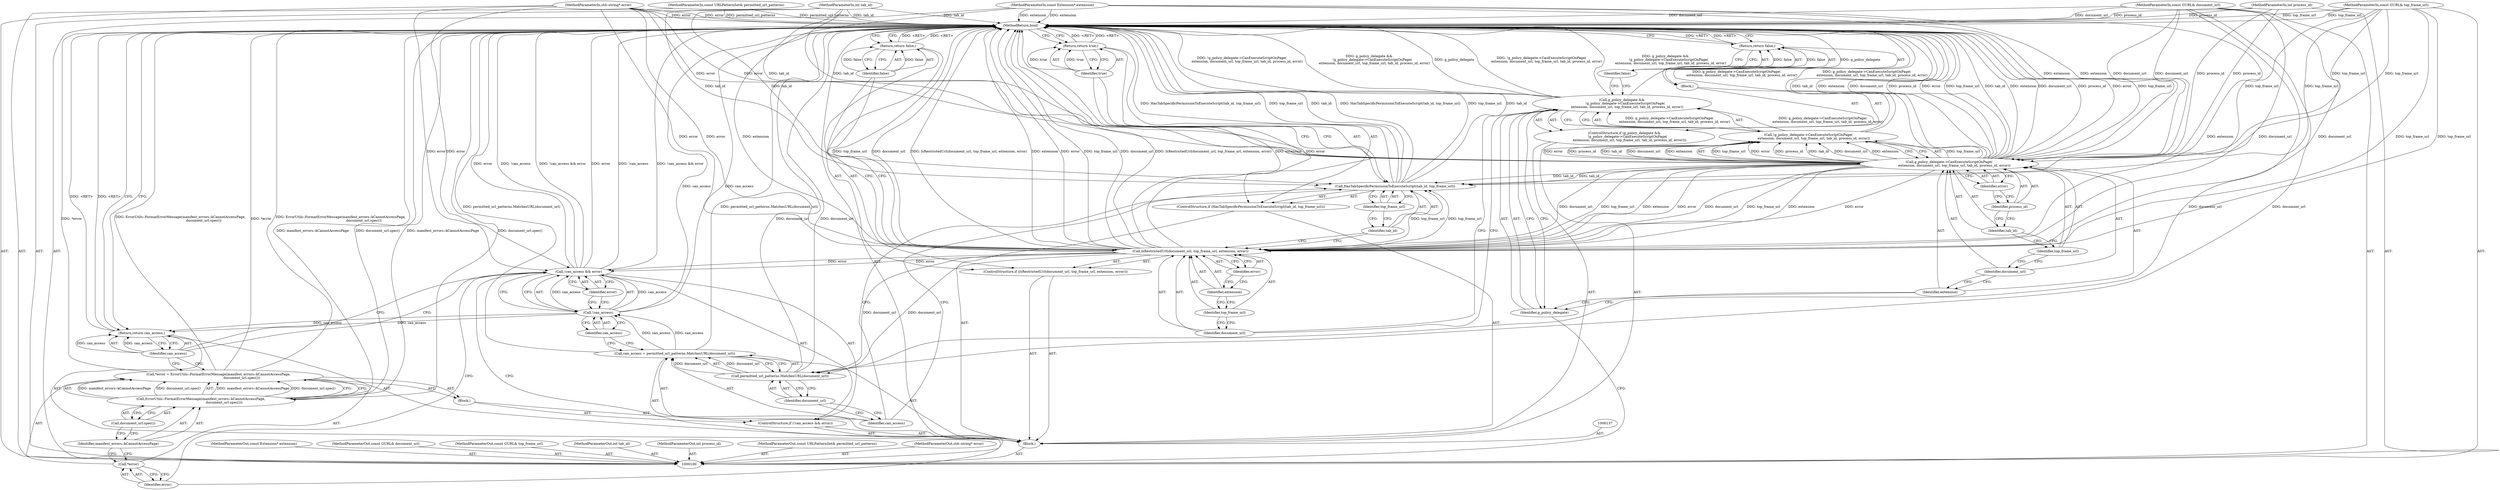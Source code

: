 digraph "0_Chrome_684a212a93141908bcc10f4bc57f3edb53d2d21f_1" {
"1000156" [label="(MethodReturn,bool)"];
"1000101" [label="(MethodParameterIn,const Extension* extension)"];
"1000217" [label="(MethodParameterOut,const Extension* extension)"];
"1000114" [label="(Identifier,extension)"];
"1000115" [label="(Identifier,document_url)"];
"1000116" [label="(Identifier,top_frame_url)"];
"1000117" [label="(Identifier,tab_id)"];
"1000118" [label="(Identifier,process_id)"];
"1000119" [label="(Identifier,error)"];
"1000120" [label="(Block,)"];
"1000122" [label="(Identifier,false)"];
"1000121" [label="(Return,return false;)"];
"1000123" [label="(ControlStructure,if (IsRestrictedUrl(document_url, top_frame_url, extension, error)))"];
"1000125" [label="(Identifier,document_url)"];
"1000126" [label="(Identifier,top_frame_url)"];
"1000127" [label="(Identifier,extension)"];
"1000124" [label="(Call,IsRestrictedUrl(document_url, top_frame_url, extension, error))"];
"1000128" [label="(Identifier,error)"];
"1000130" [label="(Identifier,false)"];
"1000129" [label="(Return,return false;)"];
"1000131" [label="(ControlStructure,if (HasTabSpecificPermissionToExecuteScript(tab_id, top_frame_url)))"];
"1000133" [label="(Identifier,tab_id)"];
"1000134" [label="(Identifier,top_frame_url)"];
"1000132" [label="(Call,HasTabSpecificPermissionToExecuteScript(tab_id, top_frame_url))"];
"1000136" [label="(Identifier,true)"];
"1000135" [label="(Return,return true;)"];
"1000102" [label="(MethodParameterIn,const GURL& document_url)"];
"1000218" [label="(MethodParameterOut,const GURL& document_url)"];
"1000140" [label="(Call,permitted_url_patterns.MatchesURL(document_url))"];
"1000141" [label="(Identifier,document_url)"];
"1000138" [label="(Call,can_access = permitted_url_patterns.MatchesURL(document_url))"];
"1000139" [label="(Identifier,can_access)"];
"1000142" [label="(ControlStructure,if (!can_access && error))"];
"1000146" [label="(Identifier,error)"];
"1000147" [label="(Block,)"];
"1000143" [label="(Call,!can_access && error)"];
"1000144" [label="(Call,!can_access)"];
"1000145" [label="(Identifier,can_access)"];
"1000151" [label="(Call,ErrorUtils::FormatErrorMessage(manifest_errors::kCannotAccessPage,\n                                            document_url.spec()))"];
"1000148" [label="(Call,*error = ErrorUtils::FormatErrorMessage(manifest_errors::kCannotAccessPage,\n                                            document_url.spec()))"];
"1000149" [label="(Call,*error)"];
"1000152" [label="(Identifier,manifest_errors::kCannotAccessPage)"];
"1000150" [label="(Identifier,error)"];
"1000153" [label="(Call,document_url.spec())"];
"1000154" [label="(Return,return can_access;)"];
"1000155" [label="(Identifier,can_access)"];
"1000103" [label="(MethodParameterIn,const GURL& top_frame_url)"];
"1000219" [label="(MethodParameterOut,const GURL& top_frame_url)"];
"1000104" [label="(MethodParameterIn,int tab_id)"];
"1000220" [label="(MethodParameterOut,int tab_id)"];
"1000105" [label="(MethodParameterIn,int process_id)"];
"1000221" [label="(MethodParameterOut,int process_id)"];
"1000106" [label="(MethodParameterIn,const URLPatternSet& permitted_url_patterns)"];
"1000222" [label="(MethodParameterOut,const URLPatternSet& permitted_url_patterns)"];
"1000107" [label="(MethodParameterIn,std::string* error)"];
"1000223" [label="(MethodParameterOut,std::string* error)"];
"1000108" [label="(Block,)"];
"1000109" [label="(ControlStructure,if (g_policy_delegate &&\n      !g_policy_delegate->CanExecuteScriptOnPage(\n          extension, document_url, top_frame_url, tab_id, process_id, error)))"];
"1000110" [label="(Call,g_policy_delegate &&\n      !g_policy_delegate->CanExecuteScriptOnPage(\n          extension, document_url, top_frame_url, tab_id, process_id, error))"];
"1000111" [label="(Identifier,g_policy_delegate)"];
"1000112" [label="(Call,!g_policy_delegate->CanExecuteScriptOnPage(\n          extension, document_url, top_frame_url, tab_id, process_id, error))"];
"1000113" [label="(Call,g_policy_delegate->CanExecuteScriptOnPage(\n          extension, document_url, top_frame_url, tab_id, process_id, error))"];
"1000156" -> "1000100"  [label="AST: "];
"1000156" -> "1000121"  [label="CFG: "];
"1000156" -> "1000129"  [label="CFG: "];
"1000156" -> "1000135"  [label="CFG: "];
"1000156" -> "1000154"  [label="CFG: "];
"1000121" -> "1000156"  [label="DDG: <RET>"];
"1000129" -> "1000156"  [label="DDG: <RET>"];
"1000113" -> "1000156"  [label="DDG: tab_id"];
"1000113" -> "1000156"  [label="DDG: extension"];
"1000113" -> "1000156"  [label="DDG: document_url"];
"1000113" -> "1000156"  [label="DDG: process_id"];
"1000113" -> "1000156"  [label="DDG: error"];
"1000113" -> "1000156"  [label="DDG: top_frame_url"];
"1000124" -> "1000156"  [label="DDG: top_frame_url"];
"1000124" -> "1000156"  [label="DDG: document_url"];
"1000124" -> "1000156"  [label="DDG: IsRestrictedUrl(document_url, top_frame_url, extension, error)"];
"1000124" -> "1000156"  [label="DDG: extension"];
"1000124" -> "1000156"  [label="DDG: error"];
"1000104" -> "1000156"  [label="DDG: tab_id"];
"1000105" -> "1000156"  [label="DDG: process_id"];
"1000143" -> "1000156"  [label="DDG: error"];
"1000143" -> "1000156"  [label="DDG: !can_access"];
"1000143" -> "1000156"  [label="DDG: !can_access && error"];
"1000106" -> "1000156"  [label="DDG: permitted_url_patterns"];
"1000107" -> "1000156"  [label="DDG: error"];
"1000148" -> "1000156"  [label="DDG: ErrorUtils::FormatErrorMessage(manifest_errors::kCannotAccessPage,\n                                            document_url.spec())"];
"1000148" -> "1000156"  [label="DDG: *error"];
"1000132" -> "1000156"  [label="DDG: HasTabSpecificPermissionToExecuteScript(tab_id, top_frame_url)"];
"1000132" -> "1000156"  [label="DDG: top_frame_url"];
"1000132" -> "1000156"  [label="DDG: tab_id"];
"1000140" -> "1000156"  [label="DDG: document_url"];
"1000138" -> "1000156"  [label="DDG: permitted_url_patterns.MatchesURL(document_url)"];
"1000151" -> "1000156"  [label="DDG: manifest_errors::kCannotAccessPage"];
"1000151" -> "1000156"  [label="DDG: document_url.spec()"];
"1000103" -> "1000156"  [label="DDG: top_frame_url"];
"1000102" -> "1000156"  [label="DDG: document_url"];
"1000110" -> "1000156"  [label="DDG: !g_policy_delegate->CanExecuteScriptOnPage(\n          extension, document_url, top_frame_url, tab_id, process_id, error)"];
"1000110" -> "1000156"  [label="DDG: g_policy_delegate &&\n      !g_policy_delegate->CanExecuteScriptOnPage(\n          extension, document_url, top_frame_url, tab_id, process_id, error)"];
"1000110" -> "1000156"  [label="DDG: g_policy_delegate"];
"1000112" -> "1000156"  [label="DDG: g_policy_delegate->CanExecuteScriptOnPage(\n          extension, document_url, top_frame_url, tab_id, process_id, error)"];
"1000101" -> "1000156"  [label="DDG: extension"];
"1000144" -> "1000156"  [label="DDG: can_access"];
"1000154" -> "1000156"  [label="DDG: <RET>"];
"1000135" -> "1000156"  [label="DDG: <RET>"];
"1000101" -> "1000100"  [label="AST: "];
"1000101" -> "1000156"  [label="DDG: extension"];
"1000101" -> "1000113"  [label="DDG: extension"];
"1000101" -> "1000124"  [label="DDG: extension"];
"1000217" -> "1000100"  [label="AST: "];
"1000114" -> "1000113"  [label="AST: "];
"1000114" -> "1000111"  [label="CFG: "];
"1000115" -> "1000114"  [label="CFG: "];
"1000115" -> "1000113"  [label="AST: "];
"1000115" -> "1000114"  [label="CFG: "];
"1000116" -> "1000115"  [label="CFG: "];
"1000116" -> "1000113"  [label="AST: "];
"1000116" -> "1000115"  [label="CFG: "];
"1000117" -> "1000116"  [label="CFG: "];
"1000117" -> "1000113"  [label="AST: "];
"1000117" -> "1000116"  [label="CFG: "];
"1000118" -> "1000117"  [label="CFG: "];
"1000118" -> "1000113"  [label="AST: "];
"1000118" -> "1000117"  [label="CFG: "];
"1000119" -> "1000118"  [label="CFG: "];
"1000119" -> "1000113"  [label="AST: "];
"1000119" -> "1000118"  [label="CFG: "];
"1000113" -> "1000119"  [label="CFG: "];
"1000120" -> "1000109"  [label="AST: "];
"1000121" -> "1000120"  [label="AST: "];
"1000122" -> "1000121"  [label="AST: "];
"1000122" -> "1000110"  [label="CFG: "];
"1000121" -> "1000122"  [label="CFG: "];
"1000122" -> "1000121"  [label="DDG: false"];
"1000121" -> "1000120"  [label="AST: "];
"1000121" -> "1000122"  [label="CFG: "];
"1000122" -> "1000121"  [label="AST: "];
"1000156" -> "1000121"  [label="CFG: "];
"1000121" -> "1000156"  [label="DDG: <RET>"];
"1000122" -> "1000121"  [label="DDG: false"];
"1000123" -> "1000108"  [label="AST: "];
"1000124" -> "1000123"  [label="AST: "];
"1000129" -> "1000123"  [label="AST: "];
"1000125" -> "1000124"  [label="AST: "];
"1000125" -> "1000110"  [label="CFG: "];
"1000126" -> "1000125"  [label="CFG: "];
"1000126" -> "1000124"  [label="AST: "];
"1000126" -> "1000125"  [label="CFG: "];
"1000127" -> "1000126"  [label="CFG: "];
"1000127" -> "1000124"  [label="AST: "];
"1000127" -> "1000126"  [label="CFG: "];
"1000128" -> "1000127"  [label="CFG: "];
"1000124" -> "1000123"  [label="AST: "];
"1000124" -> "1000128"  [label="CFG: "];
"1000125" -> "1000124"  [label="AST: "];
"1000126" -> "1000124"  [label="AST: "];
"1000127" -> "1000124"  [label="AST: "];
"1000128" -> "1000124"  [label="AST: "];
"1000130" -> "1000124"  [label="CFG: "];
"1000133" -> "1000124"  [label="CFG: "];
"1000124" -> "1000156"  [label="DDG: top_frame_url"];
"1000124" -> "1000156"  [label="DDG: document_url"];
"1000124" -> "1000156"  [label="DDG: IsRestrictedUrl(document_url, top_frame_url, extension, error)"];
"1000124" -> "1000156"  [label="DDG: extension"];
"1000124" -> "1000156"  [label="DDG: error"];
"1000113" -> "1000124"  [label="DDG: document_url"];
"1000113" -> "1000124"  [label="DDG: top_frame_url"];
"1000113" -> "1000124"  [label="DDG: extension"];
"1000113" -> "1000124"  [label="DDG: error"];
"1000102" -> "1000124"  [label="DDG: document_url"];
"1000103" -> "1000124"  [label="DDG: top_frame_url"];
"1000101" -> "1000124"  [label="DDG: extension"];
"1000107" -> "1000124"  [label="DDG: error"];
"1000124" -> "1000132"  [label="DDG: top_frame_url"];
"1000124" -> "1000140"  [label="DDG: document_url"];
"1000124" -> "1000143"  [label="DDG: error"];
"1000128" -> "1000124"  [label="AST: "];
"1000128" -> "1000127"  [label="CFG: "];
"1000124" -> "1000128"  [label="CFG: "];
"1000130" -> "1000129"  [label="AST: "];
"1000130" -> "1000124"  [label="CFG: "];
"1000129" -> "1000130"  [label="CFG: "];
"1000130" -> "1000129"  [label="DDG: false"];
"1000129" -> "1000123"  [label="AST: "];
"1000129" -> "1000130"  [label="CFG: "];
"1000130" -> "1000129"  [label="AST: "];
"1000156" -> "1000129"  [label="CFG: "];
"1000129" -> "1000156"  [label="DDG: <RET>"];
"1000130" -> "1000129"  [label="DDG: false"];
"1000131" -> "1000108"  [label="AST: "];
"1000132" -> "1000131"  [label="AST: "];
"1000135" -> "1000131"  [label="AST: "];
"1000133" -> "1000132"  [label="AST: "];
"1000133" -> "1000124"  [label="CFG: "];
"1000134" -> "1000133"  [label="CFG: "];
"1000134" -> "1000132"  [label="AST: "];
"1000134" -> "1000133"  [label="CFG: "];
"1000132" -> "1000134"  [label="CFG: "];
"1000132" -> "1000131"  [label="AST: "];
"1000132" -> "1000134"  [label="CFG: "];
"1000133" -> "1000132"  [label="AST: "];
"1000134" -> "1000132"  [label="AST: "];
"1000136" -> "1000132"  [label="CFG: "];
"1000139" -> "1000132"  [label="CFG: "];
"1000132" -> "1000156"  [label="DDG: HasTabSpecificPermissionToExecuteScript(tab_id, top_frame_url)"];
"1000132" -> "1000156"  [label="DDG: top_frame_url"];
"1000132" -> "1000156"  [label="DDG: tab_id"];
"1000113" -> "1000132"  [label="DDG: tab_id"];
"1000104" -> "1000132"  [label="DDG: tab_id"];
"1000124" -> "1000132"  [label="DDG: top_frame_url"];
"1000103" -> "1000132"  [label="DDG: top_frame_url"];
"1000136" -> "1000135"  [label="AST: "];
"1000136" -> "1000132"  [label="CFG: "];
"1000135" -> "1000136"  [label="CFG: "];
"1000136" -> "1000135"  [label="DDG: true"];
"1000135" -> "1000131"  [label="AST: "];
"1000135" -> "1000136"  [label="CFG: "];
"1000136" -> "1000135"  [label="AST: "];
"1000156" -> "1000135"  [label="CFG: "];
"1000135" -> "1000156"  [label="DDG: <RET>"];
"1000136" -> "1000135"  [label="DDG: true"];
"1000102" -> "1000100"  [label="AST: "];
"1000102" -> "1000156"  [label="DDG: document_url"];
"1000102" -> "1000113"  [label="DDG: document_url"];
"1000102" -> "1000124"  [label="DDG: document_url"];
"1000102" -> "1000140"  [label="DDG: document_url"];
"1000218" -> "1000100"  [label="AST: "];
"1000140" -> "1000138"  [label="AST: "];
"1000140" -> "1000141"  [label="CFG: "];
"1000141" -> "1000140"  [label="AST: "];
"1000138" -> "1000140"  [label="CFG: "];
"1000140" -> "1000156"  [label="DDG: document_url"];
"1000140" -> "1000138"  [label="DDG: document_url"];
"1000124" -> "1000140"  [label="DDG: document_url"];
"1000102" -> "1000140"  [label="DDG: document_url"];
"1000141" -> "1000140"  [label="AST: "];
"1000141" -> "1000139"  [label="CFG: "];
"1000140" -> "1000141"  [label="CFG: "];
"1000138" -> "1000108"  [label="AST: "];
"1000138" -> "1000140"  [label="CFG: "];
"1000139" -> "1000138"  [label="AST: "];
"1000140" -> "1000138"  [label="AST: "];
"1000145" -> "1000138"  [label="CFG: "];
"1000138" -> "1000156"  [label="DDG: permitted_url_patterns.MatchesURL(document_url)"];
"1000140" -> "1000138"  [label="DDG: document_url"];
"1000138" -> "1000144"  [label="DDG: can_access"];
"1000139" -> "1000138"  [label="AST: "];
"1000139" -> "1000132"  [label="CFG: "];
"1000141" -> "1000139"  [label="CFG: "];
"1000142" -> "1000108"  [label="AST: "];
"1000143" -> "1000142"  [label="AST: "];
"1000147" -> "1000142"  [label="AST: "];
"1000146" -> "1000143"  [label="AST: "];
"1000146" -> "1000144"  [label="CFG: "];
"1000143" -> "1000146"  [label="CFG: "];
"1000147" -> "1000142"  [label="AST: "];
"1000148" -> "1000147"  [label="AST: "];
"1000143" -> "1000142"  [label="AST: "];
"1000143" -> "1000144"  [label="CFG: "];
"1000143" -> "1000146"  [label="CFG: "];
"1000144" -> "1000143"  [label="AST: "];
"1000146" -> "1000143"  [label="AST: "];
"1000150" -> "1000143"  [label="CFG: "];
"1000155" -> "1000143"  [label="CFG: "];
"1000143" -> "1000156"  [label="DDG: error"];
"1000143" -> "1000156"  [label="DDG: !can_access"];
"1000143" -> "1000156"  [label="DDG: !can_access && error"];
"1000144" -> "1000143"  [label="DDG: can_access"];
"1000124" -> "1000143"  [label="DDG: error"];
"1000107" -> "1000143"  [label="DDG: error"];
"1000144" -> "1000143"  [label="AST: "];
"1000144" -> "1000145"  [label="CFG: "];
"1000145" -> "1000144"  [label="AST: "];
"1000146" -> "1000144"  [label="CFG: "];
"1000143" -> "1000144"  [label="CFG: "];
"1000144" -> "1000156"  [label="DDG: can_access"];
"1000144" -> "1000143"  [label="DDG: can_access"];
"1000138" -> "1000144"  [label="DDG: can_access"];
"1000144" -> "1000154"  [label="DDG: can_access"];
"1000145" -> "1000144"  [label="AST: "];
"1000145" -> "1000138"  [label="CFG: "];
"1000144" -> "1000145"  [label="CFG: "];
"1000151" -> "1000148"  [label="AST: "];
"1000151" -> "1000153"  [label="CFG: "];
"1000152" -> "1000151"  [label="AST: "];
"1000153" -> "1000151"  [label="AST: "];
"1000148" -> "1000151"  [label="CFG: "];
"1000151" -> "1000156"  [label="DDG: manifest_errors::kCannotAccessPage"];
"1000151" -> "1000156"  [label="DDG: document_url.spec()"];
"1000151" -> "1000148"  [label="DDG: manifest_errors::kCannotAccessPage"];
"1000151" -> "1000148"  [label="DDG: document_url.spec()"];
"1000148" -> "1000147"  [label="AST: "];
"1000148" -> "1000151"  [label="CFG: "];
"1000149" -> "1000148"  [label="AST: "];
"1000151" -> "1000148"  [label="AST: "];
"1000155" -> "1000148"  [label="CFG: "];
"1000148" -> "1000156"  [label="DDG: ErrorUtils::FormatErrorMessage(manifest_errors::kCannotAccessPage,\n                                            document_url.spec())"];
"1000148" -> "1000156"  [label="DDG: *error"];
"1000151" -> "1000148"  [label="DDG: manifest_errors::kCannotAccessPage"];
"1000151" -> "1000148"  [label="DDG: document_url.spec()"];
"1000149" -> "1000148"  [label="AST: "];
"1000149" -> "1000150"  [label="CFG: "];
"1000150" -> "1000149"  [label="AST: "];
"1000152" -> "1000149"  [label="CFG: "];
"1000152" -> "1000151"  [label="AST: "];
"1000152" -> "1000149"  [label="CFG: "];
"1000153" -> "1000152"  [label="CFG: "];
"1000150" -> "1000149"  [label="AST: "];
"1000150" -> "1000143"  [label="CFG: "];
"1000149" -> "1000150"  [label="CFG: "];
"1000153" -> "1000151"  [label="AST: "];
"1000153" -> "1000152"  [label="CFG: "];
"1000151" -> "1000153"  [label="CFG: "];
"1000154" -> "1000108"  [label="AST: "];
"1000154" -> "1000155"  [label="CFG: "];
"1000155" -> "1000154"  [label="AST: "];
"1000156" -> "1000154"  [label="CFG: "];
"1000154" -> "1000156"  [label="DDG: <RET>"];
"1000155" -> "1000154"  [label="DDG: can_access"];
"1000144" -> "1000154"  [label="DDG: can_access"];
"1000155" -> "1000154"  [label="AST: "];
"1000155" -> "1000148"  [label="CFG: "];
"1000155" -> "1000143"  [label="CFG: "];
"1000154" -> "1000155"  [label="CFG: "];
"1000155" -> "1000154"  [label="DDG: can_access"];
"1000103" -> "1000100"  [label="AST: "];
"1000103" -> "1000156"  [label="DDG: top_frame_url"];
"1000103" -> "1000113"  [label="DDG: top_frame_url"];
"1000103" -> "1000124"  [label="DDG: top_frame_url"];
"1000103" -> "1000132"  [label="DDG: top_frame_url"];
"1000219" -> "1000100"  [label="AST: "];
"1000104" -> "1000100"  [label="AST: "];
"1000104" -> "1000156"  [label="DDG: tab_id"];
"1000104" -> "1000113"  [label="DDG: tab_id"];
"1000104" -> "1000132"  [label="DDG: tab_id"];
"1000220" -> "1000100"  [label="AST: "];
"1000105" -> "1000100"  [label="AST: "];
"1000105" -> "1000156"  [label="DDG: process_id"];
"1000105" -> "1000113"  [label="DDG: process_id"];
"1000221" -> "1000100"  [label="AST: "];
"1000106" -> "1000100"  [label="AST: "];
"1000106" -> "1000156"  [label="DDG: permitted_url_patterns"];
"1000222" -> "1000100"  [label="AST: "];
"1000107" -> "1000100"  [label="AST: "];
"1000107" -> "1000156"  [label="DDG: error"];
"1000107" -> "1000113"  [label="DDG: error"];
"1000107" -> "1000124"  [label="DDG: error"];
"1000107" -> "1000143"  [label="DDG: error"];
"1000223" -> "1000100"  [label="AST: "];
"1000108" -> "1000100"  [label="AST: "];
"1000109" -> "1000108"  [label="AST: "];
"1000123" -> "1000108"  [label="AST: "];
"1000131" -> "1000108"  [label="AST: "];
"1000137" -> "1000108"  [label="AST: "];
"1000138" -> "1000108"  [label="AST: "];
"1000142" -> "1000108"  [label="AST: "];
"1000154" -> "1000108"  [label="AST: "];
"1000109" -> "1000108"  [label="AST: "];
"1000110" -> "1000109"  [label="AST: "];
"1000120" -> "1000109"  [label="AST: "];
"1000110" -> "1000109"  [label="AST: "];
"1000110" -> "1000111"  [label="CFG: "];
"1000110" -> "1000112"  [label="CFG: "];
"1000111" -> "1000110"  [label="AST: "];
"1000112" -> "1000110"  [label="AST: "];
"1000122" -> "1000110"  [label="CFG: "];
"1000125" -> "1000110"  [label="CFG: "];
"1000110" -> "1000156"  [label="DDG: !g_policy_delegate->CanExecuteScriptOnPage(\n          extension, document_url, top_frame_url, tab_id, process_id, error)"];
"1000110" -> "1000156"  [label="DDG: g_policy_delegate &&\n      !g_policy_delegate->CanExecuteScriptOnPage(\n          extension, document_url, top_frame_url, tab_id, process_id, error)"];
"1000110" -> "1000156"  [label="DDG: g_policy_delegate"];
"1000112" -> "1000110"  [label="DDG: g_policy_delegate->CanExecuteScriptOnPage(\n          extension, document_url, top_frame_url, tab_id, process_id, error)"];
"1000111" -> "1000110"  [label="AST: "];
"1000111" -> "1000100"  [label="CFG: "];
"1000114" -> "1000111"  [label="CFG: "];
"1000110" -> "1000111"  [label="CFG: "];
"1000112" -> "1000110"  [label="AST: "];
"1000112" -> "1000113"  [label="CFG: "];
"1000113" -> "1000112"  [label="AST: "];
"1000110" -> "1000112"  [label="CFG: "];
"1000112" -> "1000156"  [label="DDG: g_policy_delegate->CanExecuteScriptOnPage(\n          extension, document_url, top_frame_url, tab_id, process_id, error)"];
"1000112" -> "1000110"  [label="DDG: g_policy_delegate->CanExecuteScriptOnPage(\n          extension, document_url, top_frame_url, tab_id, process_id, error)"];
"1000113" -> "1000112"  [label="DDG: top_frame_url"];
"1000113" -> "1000112"  [label="DDG: error"];
"1000113" -> "1000112"  [label="DDG: process_id"];
"1000113" -> "1000112"  [label="DDG: tab_id"];
"1000113" -> "1000112"  [label="DDG: document_url"];
"1000113" -> "1000112"  [label="DDG: extension"];
"1000113" -> "1000112"  [label="AST: "];
"1000113" -> "1000119"  [label="CFG: "];
"1000114" -> "1000113"  [label="AST: "];
"1000115" -> "1000113"  [label="AST: "];
"1000116" -> "1000113"  [label="AST: "];
"1000117" -> "1000113"  [label="AST: "];
"1000118" -> "1000113"  [label="AST: "];
"1000119" -> "1000113"  [label="AST: "];
"1000112" -> "1000113"  [label="CFG: "];
"1000113" -> "1000156"  [label="DDG: tab_id"];
"1000113" -> "1000156"  [label="DDG: extension"];
"1000113" -> "1000156"  [label="DDG: document_url"];
"1000113" -> "1000156"  [label="DDG: process_id"];
"1000113" -> "1000156"  [label="DDG: error"];
"1000113" -> "1000156"  [label="DDG: top_frame_url"];
"1000113" -> "1000112"  [label="DDG: top_frame_url"];
"1000113" -> "1000112"  [label="DDG: error"];
"1000113" -> "1000112"  [label="DDG: process_id"];
"1000113" -> "1000112"  [label="DDG: tab_id"];
"1000113" -> "1000112"  [label="DDG: document_url"];
"1000113" -> "1000112"  [label="DDG: extension"];
"1000101" -> "1000113"  [label="DDG: extension"];
"1000102" -> "1000113"  [label="DDG: document_url"];
"1000103" -> "1000113"  [label="DDG: top_frame_url"];
"1000104" -> "1000113"  [label="DDG: tab_id"];
"1000105" -> "1000113"  [label="DDG: process_id"];
"1000107" -> "1000113"  [label="DDG: error"];
"1000113" -> "1000124"  [label="DDG: document_url"];
"1000113" -> "1000124"  [label="DDG: top_frame_url"];
"1000113" -> "1000124"  [label="DDG: extension"];
"1000113" -> "1000124"  [label="DDG: error"];
"1000113" -> "1000132"  [label="DDG: tab_id"];
}
